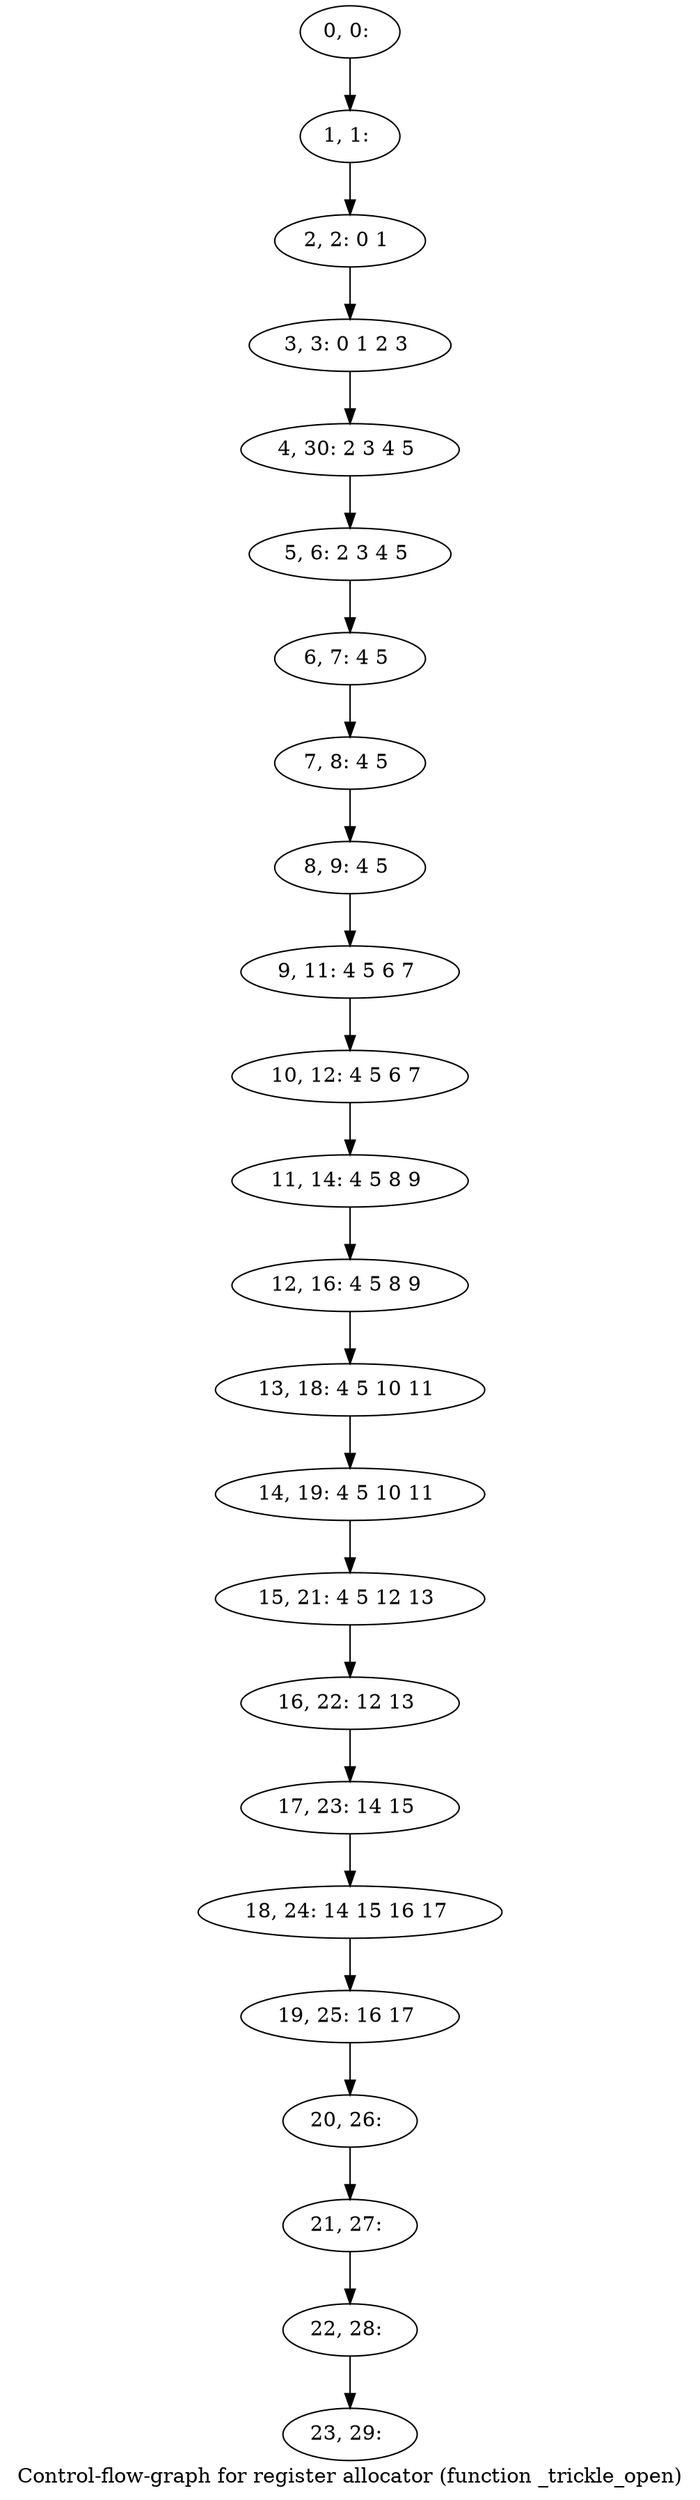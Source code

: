 digraph G {
graph [label="Control-flow-graph for register allocator (function _trickle_open)"]
0[label="0, 0: "];
1[label="1, 1: "];
2[label="2, 2: 0 1 "];
3[label="3, 3: 0 1 2 3 "];
4[label="4, 30: 2 3 4 5 "];
5[label="5, 6: 2 3 4 5 "];
6[label="6, 7: 4 5 "];
7[label="7, 8: 4 5 "];
8[label="8, 9: 4 5 "];
9[label="9, 11: 4 5 6 7 "];
10[label="10, 12: 4 5 6 7 "];
11[label="11, 14: 4 5 8 9 "];
12[label="12, 16: 4 5 8 9 "];
13[label="13, 18: 4 5 10 11 "];
14[label="14, 19: 4 5 10 11 "];
15[label="15, 21: 4 5 12 13 "];
16[label="16, 22: 12 13 "];
17[label="17, 23: 14 15 "];
18[label="18, 24: 14 15 16 17 "];
19[label="19, 25: 16 17 "];
20[label="20, 26: "];
21[label="21, 27: "];
22[label="22, 28: "];
23[label="23, 29: "];
0->1 ;
1->2 ;
2->3 ;
3->4 ;
4->5 ;
5->6 ;
6->7 ;
7->8 ;
8->9 ;
9->10 ;
10->11 ;
11->12 ;
12->13 ;
13->14 ;
14->15 ;
15->16 ;
16->17 ;
17->18 ;
18->19 ;
19->20 ;
20->21 ;
21->22 ;
22->23 ;
}
